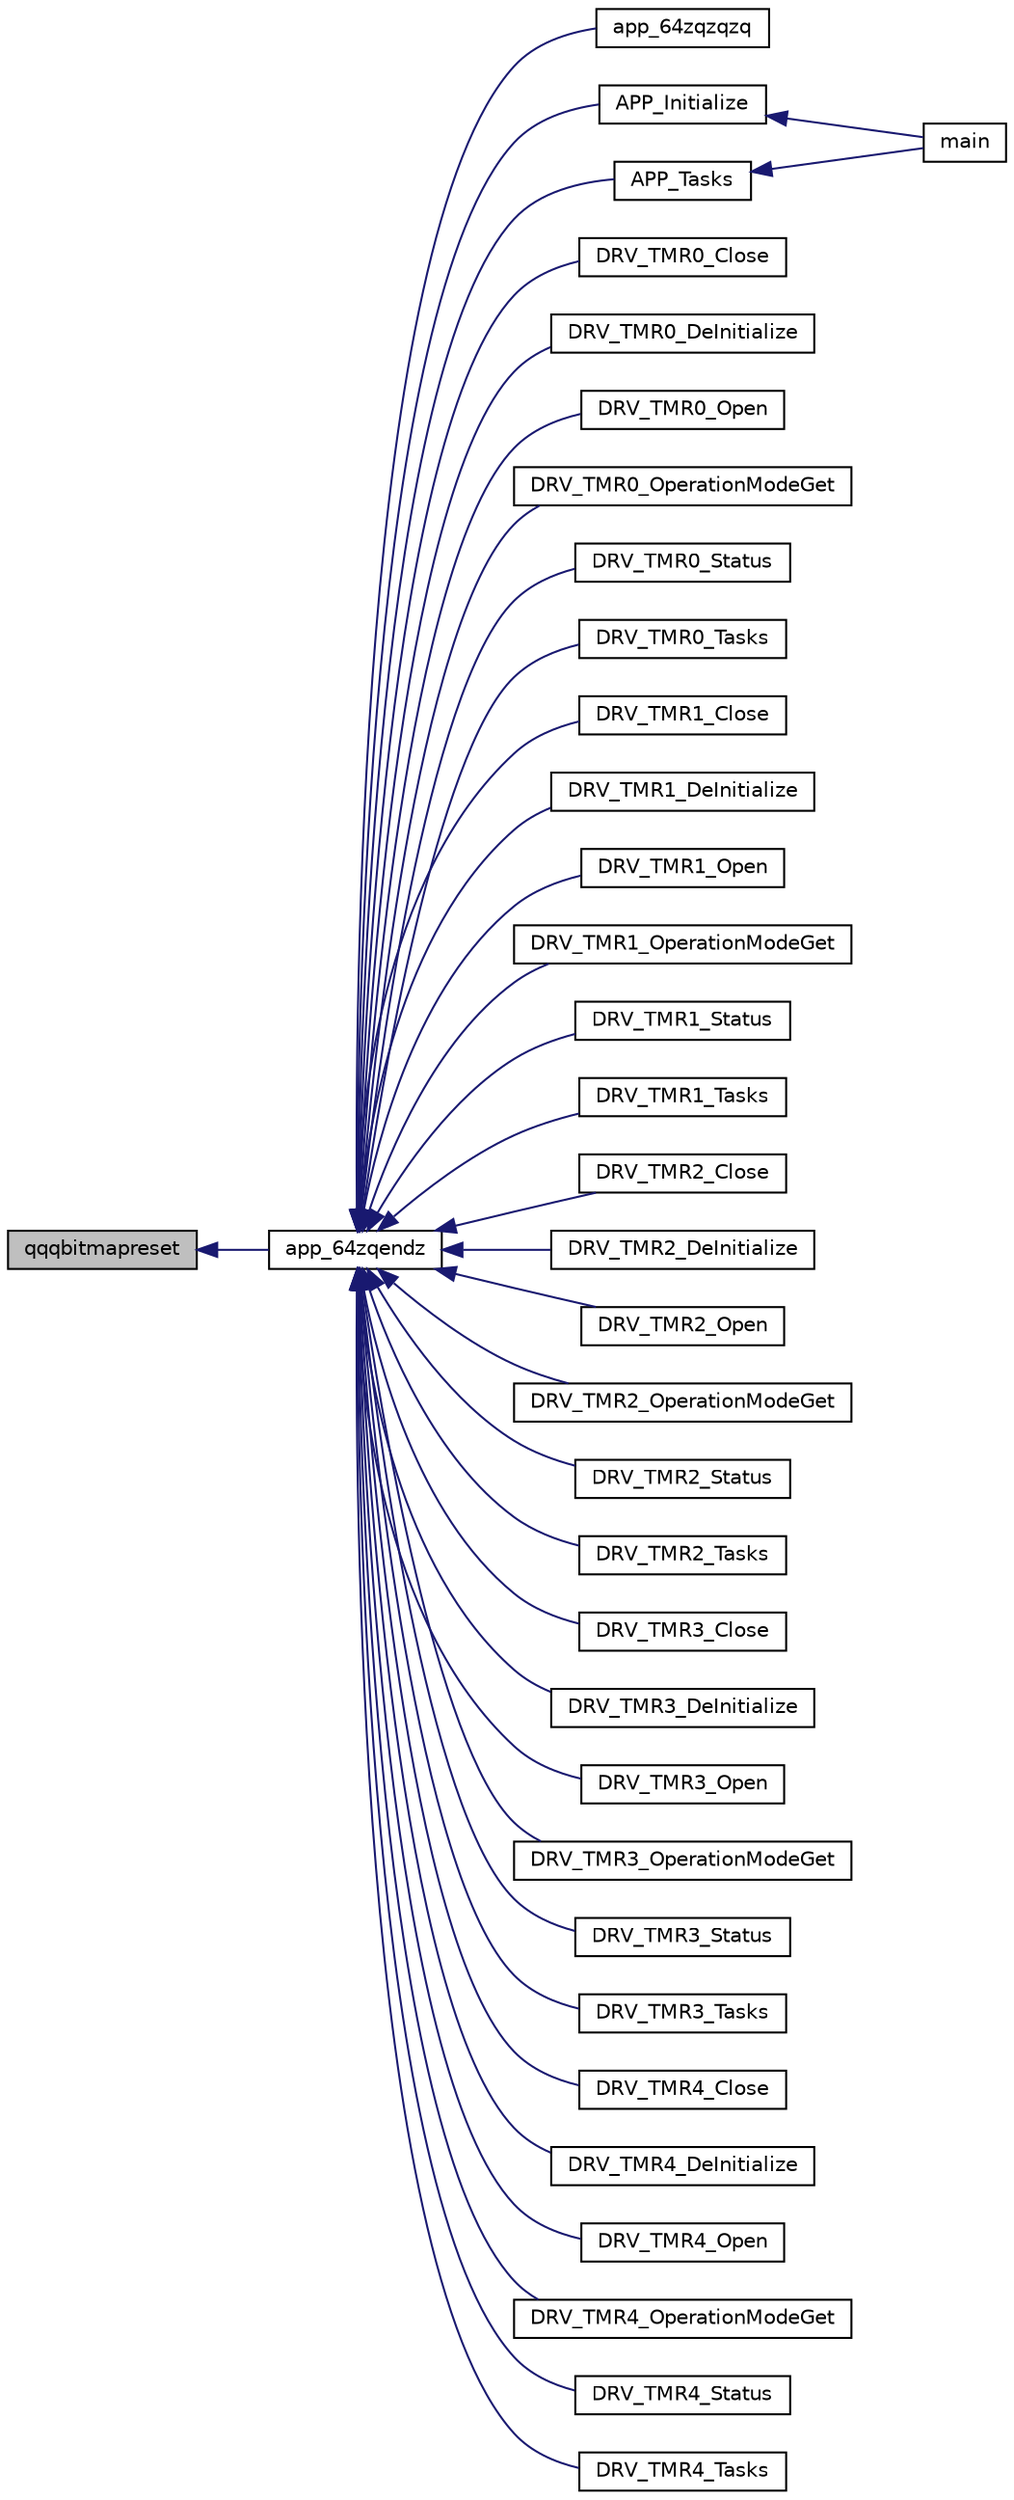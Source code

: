 digraph "qqqbitmapreset"
{
  edge [fontname="Helvetica",fontsize="10",labelfontname="Helvetica",labelfontsize="10"];
  node [fontname="Helvetica",fontsize="10",shape=record];
  rankdir="LR";
  Node1726 [label="qqqbitmapreset",height=0.2,width=0.4,color="black", fillcolor="grey75", style="filled", fontcolor="black"];
  Node1726 -> Node1727 [dir="back",color="midnightblue",fontsize="10",style="solid",fontname="Helvetica"];
  Node1727 [label="app_64zqendz",height=0.2,width=0.4,color="black", fillcolor="white", style="filled",URL="$inszt__app_8c.html#a145645389635ff2c9f31c188fb34630d"];
  Node1727 -> Node1728 [dir="back",color="midnightblue",fontsize="10",style="solid",fontname="Helvetica"];
  Node1728 [label="app_64zqzqzq",height=0.2,width=0.4,color="black", fillcolor="white", style="filled",URL="$inszt__app_8c.html#a717d35d9fafa1d82be2146164b582f96"];
  Node1727 -> Node1729 [dir="back",color="midnightblue",fontsize="10",style="solid",fontname="Helvetica"];
  Node1729 [label="APP_Initialize",height=0.2,width=0.4,color="black", fillcolor="white", style="filled",URL="$inszt__app_8c.html#a59b305aa4f4287d45cbe428f533f84b2"];
  Node1729 -> Node1730 [dir="back",color="midnightblue",fontsize="10",style="solid",fontname="Helvetica"];
  Node1730 [label="main",height=0.2,width=0.4,color="black", fillcolor="white", style="filled",URL="$inszt__main_8c.html#a840291bc02cba5474a4cb46a9b9566fe"];
  Node1727 -> Node1731 [dir="back",color="midnightblue",fontsize="10",style="solid",fontname="Helvetica"];
  Node1731 [label="APP_Tasks",height=0.2,width=0.4,color="black", fillcolor="white", style="filled",URL="$inszt__app_8c.html#a859aee46b660cfee47cfd45ce08f6862"];
  Node1731 -> Node1730 [dir="back",color="midnightblue",fontsize="10",style="solid",fontname="Helvetica"];
  Node1727 -> Node1732 [dir="back",color="midnightblue",fontsize="10",style="solid",fontname="Helvetica"];
  Node1732 [label="DRV_TMR0_Close",height=0.2,width=0.4,color="black", fillcolor="white", style="filled",URL="$inszt__app_8c.html#a32eae35a1e64a44969e70c746ec9cdc2"];
  Node1727 -> Node1733 [dir="back",color="midnightblue",fontsize="10",style="solid",fontname="Helvetica"];
  Node1733 [label="DRV_TMR0_DeInitialize",height=0.2,width=0.4,color="black", fillcolor="white", style="filled",URL="$inszt__app_8c.html#ac35e22ce2277246569aa15a0142f42de"];
  Node1727 -> Node1734 [dir="back",color="midnightblue",fontsize="10",style="solid",fontname="Helvetica"];
  Node1734 [label="DRV_TMR0_Open",height=0.2,width=0.4,color="black", fillcolor="white", style="filled",URL="$inszt__app_8c.html#a6185be0b1acc5308100e9c168c6d9882"];
  Node1727 -> Node1735 [dir="back",color="midnightblue",fontsize="10",style="solid",fontname="Helvetica"];
  Node1735 [label="DRV_TMR0_OperationModeGet",height=0.2,width=0.4,color="black", fillcolor="white", style="filled",URL="$inszt__app_8c.html#a75154e72363837310412c5f0f77ca99b"];
  Node1727 -> Node1736 [dir="back",color="midnightblue",fontsize="10",style="solid",fontname="Helvetica"];
  Node1736 [label="DRV_TMR0_Status",height=0.2,width=0.4,color="black", fillcolor="white", style="filled",URL="$inszt__app_8c.html#aa0b45abb3787c0b80fba63077983fda6"];
  Node1727 -> Node1737 [dir="back",color="midnightblue",fontsize="10",style="solid",fontname="Helvetica"];
  Node1737 [label="DRV_TMR0_Tasks",height=0.2,width=0.4,color="black", fillcolor="white", style="filled",URL="$inszt__app_8c.html#a074ed24077060483c762988f726d23e9"];
  Node1727 -> Node1738 [dir="back",color="midnightblue",fontsize="10",style="solid",fontname="Helvetica"];
  Node1738 [label="DRV_TMR1_Close",height=0.2,width=0.4,color="black", fillcolor="white", style="filled",URL="$inszt__app_8c.html#a6a5cde4bb2a1f040394eff6085aa1d59"];
  Node1727 -> Node1739 [dir="back",color="midnightblue",fontsize="10",style="solid",fontname="Helvetica"];
  Node1739 [label="DRV_TMR1_DeInitialize",height=0.2,width=0.4,color="black", fillcolor="white", style="filled",URL="$inszt__app_8c.html#abf7739f5097a1ceff5268ea070a35c9e"];
  Node1727 -> Node1740 [dir="back",color="midnightblue",fontsize="10",style="solid",fontname="Helvetica"];
  Node1740 [label="DRV_TMR1_Open",height=0.2,width=0.4,color="black", fillcolor="white", style="filled",URL="$inszt__app_8c.html#ac23662f1a2e62aff3d8576b4fb403b5e"];
  Node1727 -> Node1741 [dir="back",color="midnightblue",fontsize="10",style="solid",fontname="Helvetica"];
  Node1741 [label="DRV_TMR1_OperationModeGet",height=0.2,width=0.4,color="black", fillcolor="white", style="filled",URL="$inszt__app_8c.html#a2ddcb52c248a14db2f5d3cc2b8396b4d"];
  Node1727 -> Node1742 [dir="back",color="midnightblue",fontsize="10",style="solid",fontname="Helvetica"];
  Node1742 [label="DRV_TMR1_Status",height=0.2,width=0.4,color="black", fillcolor="white", style="filled",URL="$inszt__app_8c.html#af0b509a65d0cc40830845f905e72f383"];
  Node1727 -> Node1743 [dir="back",color="midnightblue",fontsize="10",style="solid",fontname="Helvetica"];
  Node1743 [label="DRV_TMR1_Tasks",height=0.2,width=0.4,color="black", fillcolor="white", style="filled",URL="$inszt__app_8c.html#a0c01e1083b80ad88b2bc0fae758b1f0e"];
  Node1727 -> Node1744 [dir="back",color="midnightblue",fontsize="10",style="solid",fontname="Helvetica"];
  Node1744 [label="DRV_TMR2_Close",height=0.2,width=0.4,color="black", fillcolor="white", style="filled",URL="$inszt__app_8c.html#a5ad44e5f36f8a566c396331e7c08c15d"];
  Node1727 -> Node1745 [dir="back",color="midnightblue",fontsize="10",style="solid",fontname="Helvetica"];
  Node1745 [label="DRV_TMR2_DeInitialize",height=0.2,width=0.4,color="black", fillcolor="white", style="filled",URL="$inszt__app_8c.html#a0aa800750e31f5d3aea0afcd7faa41fe"];
  Node1727 -> Node1746 [dir="back",color="midnightblue",fontsize="10",style="solid",fontname="Helvetica"];
  Node1746 [label="DRV_TMR2_Open",height=0.2,width=0.4,color="black", fillcolor="white", style="filled",URL="$inszt__app_8c.html#ae3ec2e7d926f1dfcf4d5b4ec3f4452b1"];
  Node1727 -> Node1747 [dir="back",color="midnightblue",fontsize="10",style="solid",fontname="Helvetica"];
  Node1747 [label="DRV_TMR2_OperationModeGet",height=0.2,width=0.4,color="black", fillcolor="white", style="filled",URL="$inszt__app_8c.html#aaec612bc5ca6823e226aa9e168f0f7e4"];
  Node1727 -> Node1748 [dir="back",color="midnightblue",fontsize="10",style="solid",fontname="Helvetica"];
  Node1748 [label="DRV_TMR2_Status",height=0.2,width=0.4,color="black", fillcolor="white", style="filled",URL="$inszt__app_8c.html#ab66021f387d5cbb3e7ab20b7718aa773"];
  Node1727 -> Node1749 [dir="back",color="midnightblue",fontsize="10",style="solid",fontname="Helvetica"];
  Node1749 [label="DRV_TMR2_Tasks",height=0.2,width=0.4,color="black", fillcolor="white", style="filled",URL="$inszt__app_8c.html#a4cae103296c260a0cacd0bfbb02abec6"];
  Node1727 -> Node1750 [dir="back",color="midnightblue",fontsize="10",style="solid",fontname="Helvetica"];
  Node1750 [label="DRV_TMR3_Close",height=0.2,width=0.4,color="black", fillcolor="white", style="filled",URL="$inszt__app_8c.html#a5dd9fa4b5c96ae83f17ed22952b3526b"];
  Node1727 -> Node1751 [dir="back",color="midnightblue",fontsize="10",style="solid",fontname="Helvetica"];
  Node1751 [label="DRV_TMR3_DeInitialize",height=0.2,width=0.4,color="black", fillcolor="white", style="filled",URL="$inszt__app_8c.html#a51119949a1b0dc2ade9d15cd3eef3cf9"];
  Node1727 -> Node1752 [dir="back",color="midnightblue",fontsize="10",style="solid",fontname="Helvetica"];
  Node1752 [label="DRV_TMR3_Open",height=0.2,width=0.4,color="black", fillcolor="white", style="filled",URL="$inszt__app_8c.html#a14def85d2721c6fe7a0f52e5da985745"];
  Node1727 -> Node1753 [dir="back",color="midnightblue",fontsize="10",style="solid",fontname="Helvetica"];
  Node1753 [label="DRV_TMR3_OperationModeGet",height=0.2,width=0.4,color="black", fillcolor="white", style="filled",URL="$inszt__app_8c.html#aba3d374b5742c8fed77fb9c5125906e8"];
  Node1727 -> Node1754 [dir="back",color="midnightblue",fontsize="10",style="solid",fontname="Helvetica"];
  Node1754 [label="DRV_TMR3_Status",height=0.2,width=0.4,color="black", fillcolor="white", style="filled",URL="$inszt__app_8c.html#ab337820f2261ee63bfbdbe91f999de92"];
  Node1727 -> Node1755 [dir="back",color="midnightblue",fontsize="10",style="solid",fontname="Helvetica"];
  Node1755 [label="DRV_TMR3_Tasks",height=0.2,width=0.4,color="black", fillcolor="white", style="filled",URL="$inszt__app_8c.html#ac4622292b2dab66f9b5ae9778db08478"];
  Node1727 -> Node1756 [dir="back",color="midnightblue",fontsize="10",style="solid",fontname="Helvetica"];
  Node1756 [label="DRV_TMR4_Close",height=0.2,width=0.4,color="black", fillcolor="white", style="filled",URL="$inszt__app_8c.html#abca98245dd4f6348cc96c19911fa2f7f"];
  Node1727 -> Node1757 [dir="back",color="midnightblue",fontsize="10",style="solid",fontname="Helvetica"];
  Node1757 [label="DRV_TMR4_DeInitialize",height=0.2,width=0.4,color="black", fillcolor="white", style="filled",URL="$inszt__app_8c.html#a24315793d9553d184024aea496534bc5"];
  Node1727 -> Node1758 [dir="back",color="midnightblue",fontsize="10",style="solid",fontname="Helvetica"];
  Node1758 [label="DRV_TMR4_Open",height=0.2,width=0.4,color="black", fillcolor="white", style="filled",URL="$inszt__app_8c.html#a6e2c39c5a9d8b23859be0e673b43b1b9"];
  Node1727 -> Node1759 [dir="back",color="midnightblue",fontsize="10",style="solid",fontname="Helvetica"];
  Node1759 [label="DRV_TMR4_OperationModeGet",height=0.2,width=0.4,color="black", fillcolor="white", style="filled",URL="$inszt__app_8c.html#ad47780c4b3a36ef4f64841b0106a751d"];
  Node1727 -> Node1760 [dir="back",color="midnightblue",fontsize="10",style="solid",fontname="Helvetica"];
  Node1760 [label="DRV_TMR4_Status",height=0.2,width=0.4,color="black", fillcolor="white", style="filled",URL="$inszt__app_8c.html#aeb55a9257642cf221bcb641b25033668"];
  Node1727 -> Node1761 [dir="back",color="midnightblue",fontsize="10",style="solid",fontname="Helvetica"];
  Node1761 [label="DRV_TMR4_Tasks",height=0.2,width=0.4,color="black", fillcolor="white", style="filled",URL="$inszt__app_8c.html#a97a4bb302673812056f8ad54ea70b59e"];
}
